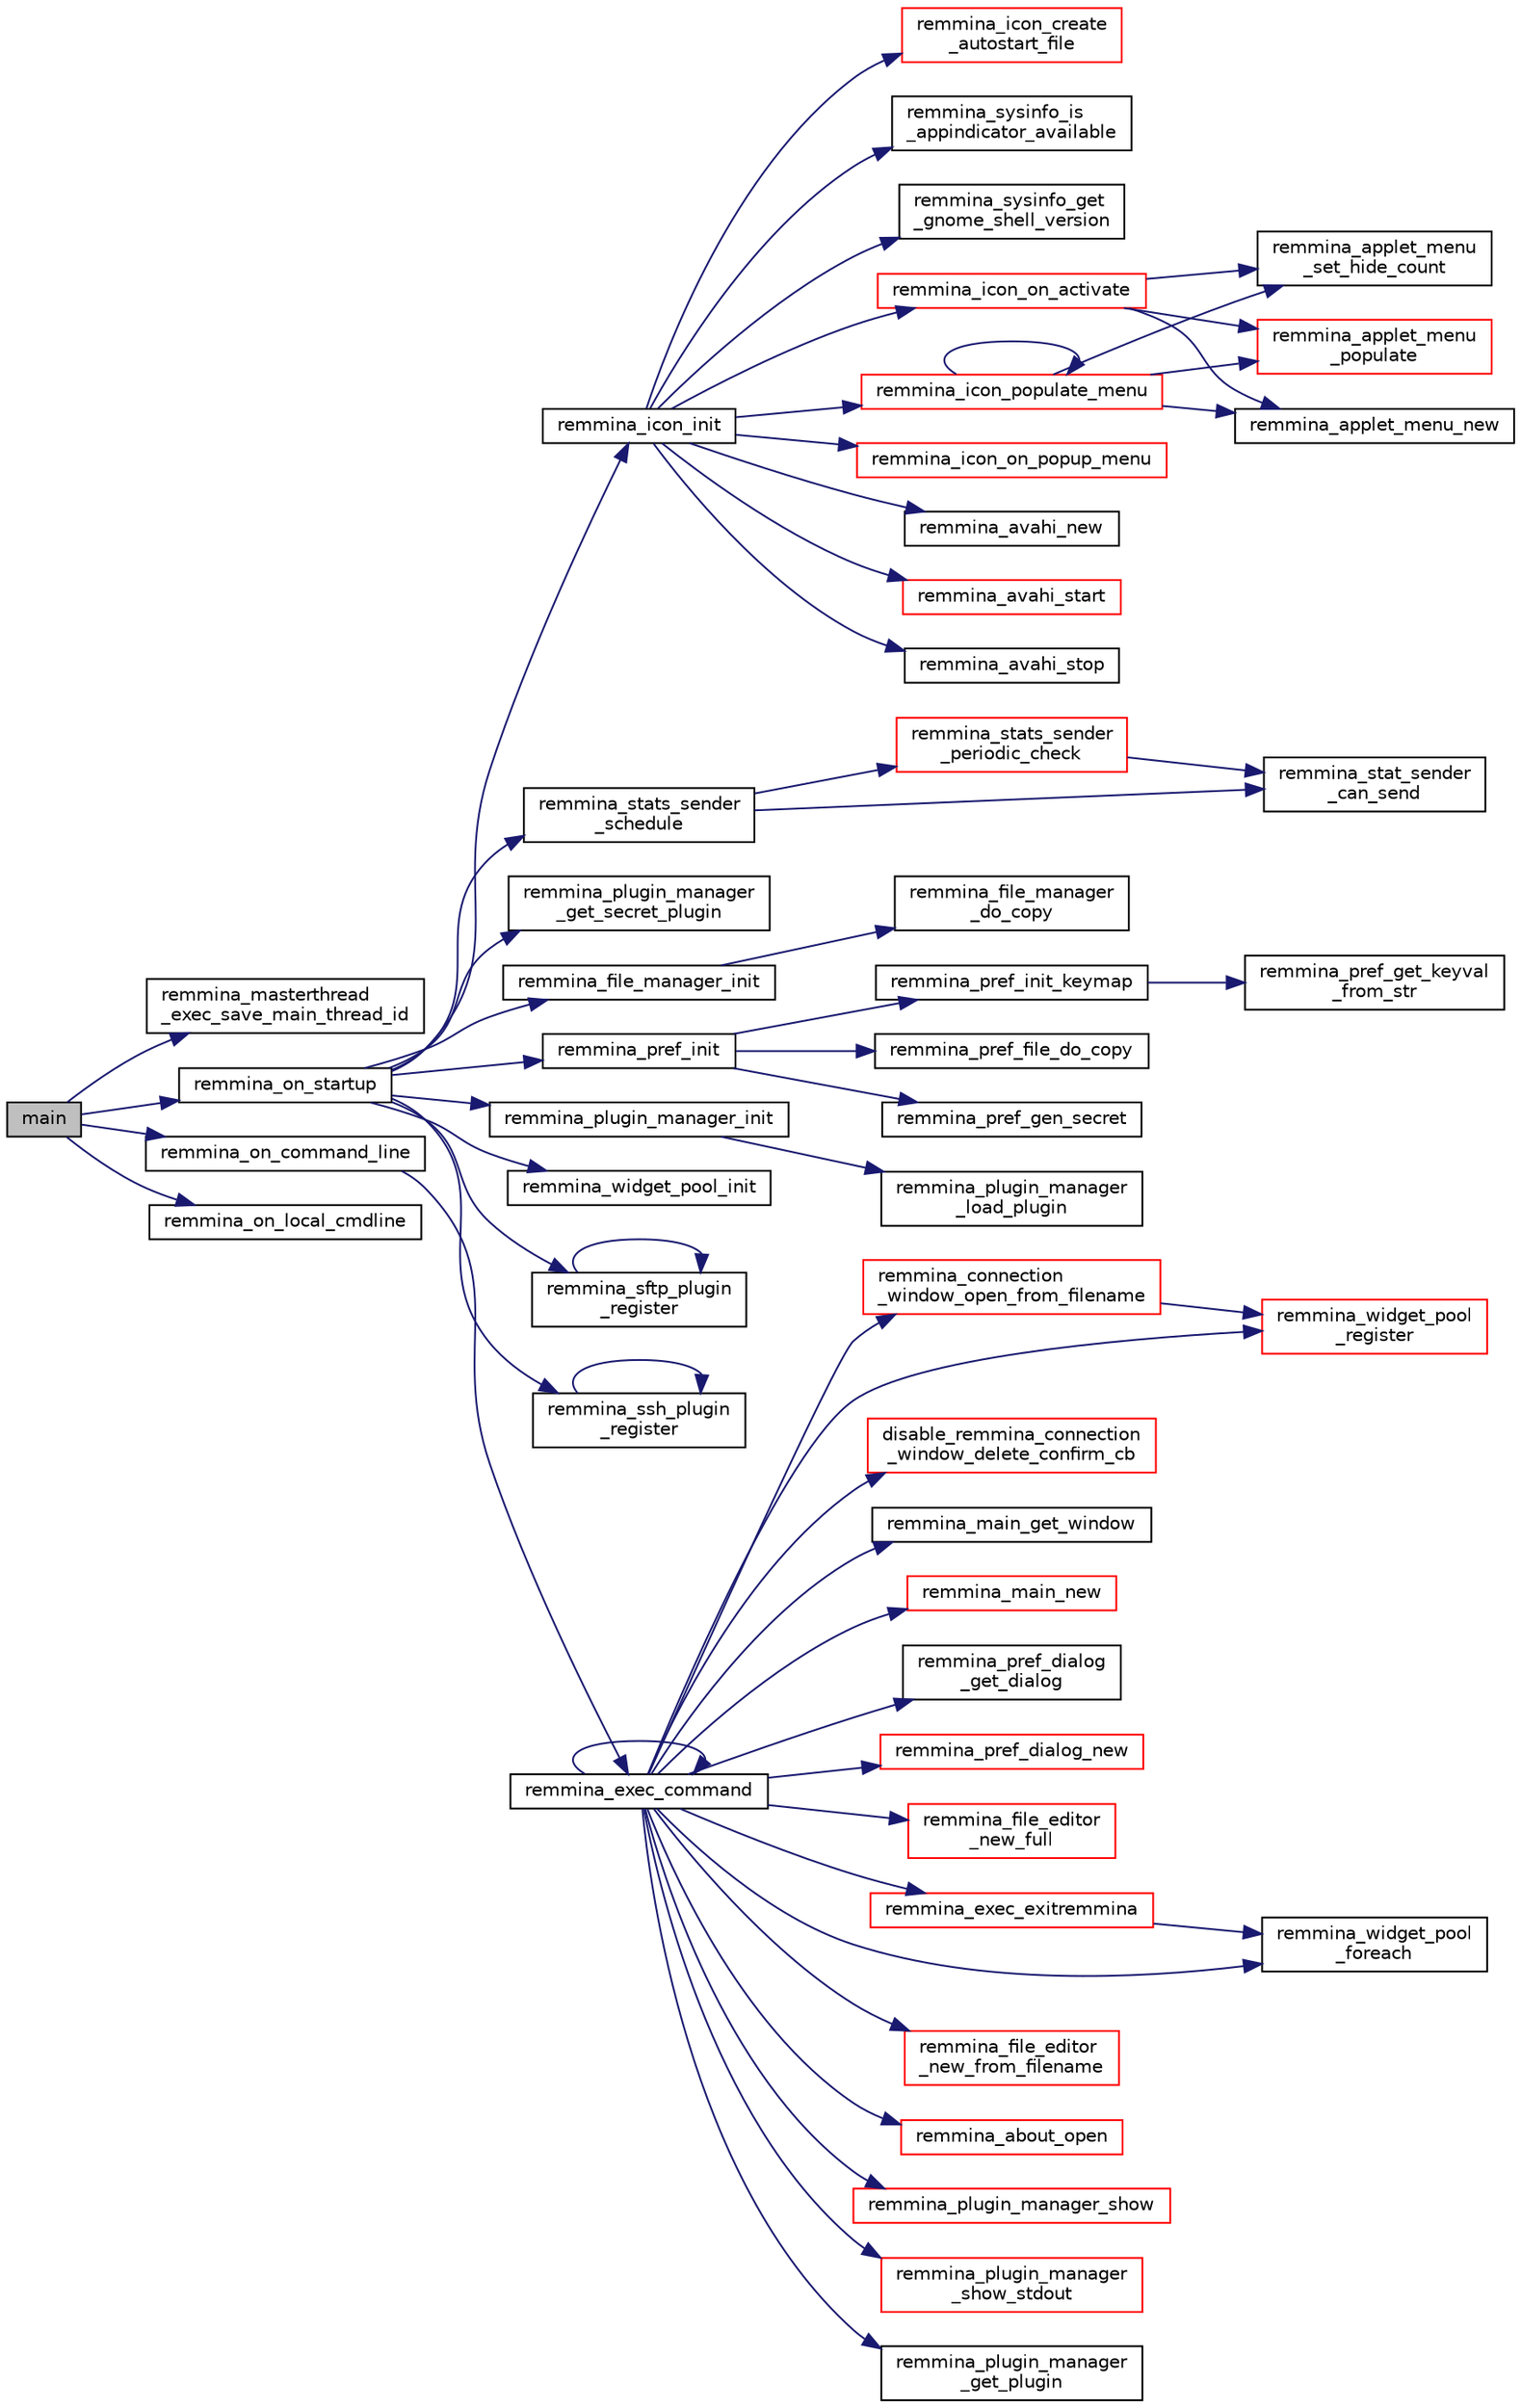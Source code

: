 digraph "main"
{
  edge [fontname="Helvetica",fontsize="10",labelfontname="Helvetica",labelfontsize="10"];
  node [fontname="Helvetica",fontsize="10",shape=record];
  rankdir="LR";
  Node2 [label="main",height=0.2,width=0.4,color="black", fillcolor="grey75", style="filled", fontcolor="black"];
  Node2 -> Node3 [color="midnightblue",fontsize="10",style="solid",fontname="Helvetica"];
  Node3 [label="remmina_masterthread\l_exec_save_main_thread_id",height=0.2,width=0.4,color="black", fillcolor="white", style="filled",URL="$remmina__masterthread__exec_8c.html#a4a595ce198f8adda31fe11348b0f734e"];
  Node2 -> Node4 [color="midnightblue",fontsize="10",style="solid",fontname="Helvetica"];
  Node4 [label="remmina_on_startup",height=0.2,width=0.4,color="black", fillcolor="white", style="filled",URL="$remmina_8c.html#a26d2c20be18ff44f239b756f1d5be01a"];
  Node4 -> Node5 [color="midnightblue",fontsize="10",style="solid",fontname="Helvetica"];
  Node5 [label="remmina_file_manager_init",height=0.2,width=0.4,color="black", fillcolor="white", style="filled",URL="$remmina__file__manager_8c.html#afa2b1889dced4289b0f7d7edffc82e72"];
  Node5 -> Node6 [color="midnightblue",fontsize="10",style="solid",fontname="Helvetica"];
  Node6 [label="remmina_file_manager\l_do_copy",height=0.2,width=0.4,color="black", fillcolor="white", style="filled",URL="$remmina__file__manager_8c.html#a4d6280ce5d9e70ceb43dd24639d843d3"];
  Node4 -> Node7 [color="midnightblue",fontsize="10",style="solid",fontname="Helvetica"];
  Node7 [label="remmina_pref_init",height=0.2,width=0.4,color="black", fillcolor="white", style="filled",URL="$remmina__pref_8c.html#a400f7319fd3996a13399ef72bcf0a2fd"];
  Node7 -> Node8 [color="midnightblue",fontsize="10",style="solid",fontname="Helvetica"];
  Node8 [label="remmina_pref_file_do_copy",height=0.2,width=0.4,color="black", fillcolor="white", style="filled",URL="$remmina__pref_8c.html#a7829d615a6c5b8a6f6c759043fb2ac81"];
  Node7 -> Node9 [color="midnightblue",fontsize="10",style="solid",fontname="Helvetica"];
  Node9 [label="remmina_pref_gen_secret",height=0.2,width=0.4,color="black", fillcolor="white", style="filled",URL="$remmina__pref_8c.html#afc609e167e078f1991320f79e9f9157c"];
  Node7 -> Node10 [color="midnightblue",fontsize="10",style="solid",fontname="Helvetica"];
  Node10 [label="remmina_pref_init_keymap",height=0.2,width=0.4,color="black", fillcolor="white", style="filled",URL="$remmina__pref_8c.html#aed7f3859d4306419932df15131987355"];
  Node10 -> Node11 [color="midnightblue",fontsize="10",style="solid",fontname="Helvetica"];
  Node11 [label="remmina_pref_get_keyval\l_from_str",height=0.2,width=0.4,color="black", fillcolor="white", style="filled",URL="$remmina__pref_8c.html#a0296a8f5b359547a0aa4cbffb914edd3"];
  Node4 -> Node12 [color="midnightblue",fontsize="10",style="solid",fontname="Helvetica"];
  Node12 [label="remmina_plugin_manager_init",height=0.2,width=0.4,color="black", fillcolor="white", style="filled",URL="$remmina__plugin__manager_8c.html#a92c2264598a43702594535cebbf4d8cd"];
  Node12 -> Node13 [color="midnightblue",fontsize="10",style="solid",fontname="Helvetica"];
  Node13 [label="remmina_plugin_manager\l_load_plugin",height=0.2,width=0.4,color="black", fillcolor="white", style="filled",URL="$remmina__plugin__manager_8c.html#adfd705f51933350af0f8760d23e85c6e"];
  Node4 -> Node14 [color="midnightblue",fontsize="10",style="solid",fontname="Helvetica"];
  Node14 [label="remmina_widget_pool_init",height=0.2,width=0.4,color="black", fillcolor="white", style="filled",URL="$remmina__widget__pool_8c.html#aadc178f8f991ba939827d235aae8ad09"];
  Node4 -> Node15 [color="midnightblue",fontsize="10",style="solid",fontname="Helvetica"];
  Node15 [label="remmina_sftp_plugin\l_register",height=0.2,width=0.4,color="black", fillcolor="white", style="filled",URL="$remmina__sftp__plugin_8c.html#a14a447ab8a10b109967d92c8d2db0ff9"];
  Node15 -> Node15 [color="midnightblue",fontsize="10",style="solid",fontname="Helvetica"];
  Node4 -> Node16 [color="midnightblue",fontsize="10",style="solid",fontname="Helvetica"];
  Node16 [label="remmina_ssh_plugin\l_register",height=0.2,width=0.4,color="black", fillcolor="white", style="filled",URL="$remmina__ssh__plugin_8c.html#a6f594d157e09639e09b1f32a420da96c"];
  Node16 -> Node16 [color="midnightblue",fontsize="10",style="solid",fontname="Helvetica"];
  Node4 -> Node17 [color="midnightblue",fontsize="10",style="solid",fontname="Helvetica"];
  Node17 [label="remmina_icon_init",height=0.2,width=0.4,color="black", fillcolor="white", style="filled",URL="$remmina__icon_8c.html#afbd7758d1d43c61a014b7ef00f11fa58"];
  Node17 -> Node18 [color="midnightblue",fontsize="10",style="solid",fontname="Helvetica"];
  Node18 [label="remmina_sysinfo_is\l_appindicator_available",height=0.2,width=0.4,color="black", fillcolor="white", style="filled",URL="$remmina__sysinfo_8c.html#ae6ecf91edb905f3b2b39e33e05325590"];
  Node17 -> Node19 [color="midnightblue",fontsize="10",style="solid",fontname="Helvetica"];
  Node19 [label="remmina_sysinfo_get\l_gnome_shell_version",height=0.2,width=0.4,color="black", fillcolor="white", style="filled",URL="$remmina__sysinfo_8c.html#a79fd36823613c320001f0cdd2a97490f",tooltip="Query DBUS to get gnome shell version. "];
  Node17 -> Node20 [color="midnightblue",fontsize="10",style="solid",fontname="Helvetica"];
  Node20 [label="remmina_icon_populate_menu",height=0.2,width=0.4,color="red", fillcolor="white", style="filled",URL="$remmina__icon_8c.html#af80ed314f91d653237249d839c7fc3b2"];
  Node20 -> Node21 [color="midnightblue",fontsize="10",style="solid",fontname="Helvetica"];
  Node21 [label="remmina_applet_menu_new",height=0.2,width=0.4,color="black", fillcolor="white", style="filled",URL="$remmina__applet__menu_8c.html#adc65e597bc73ddbda587caa929efe872"];
  Node20 -> Node22 [color="midnightblue",fontsize="10",style="solid",fontname="Helvetica"];
  Node22 [label="remmina_applet_menu\l_set_hide_count",height=0.2,width=0.4,color="black", fillcolor="white", style="filled",URL="$remmina__applet__menu_8c.html#af2baabd1750dd1a95a0b36e601d99cfe"];
  Node20 -> Node23 [color="midnightblue",fontsize="10",style="solid",fontname="Helvetica"];
  Node23 [label="remmina_applet_menu\l_populate",height=0.2,width=0.4,color="red", fillcolor="white", style="filled",URL="$remmina__applet__menu_8c.html#a8029065504aef0e850d79f3823d18f66"];
  Node20 -> Node20 [color="midnightblue",fontsize="10",style="solid",fontname="Helvetica"];
  Node17 -> Node374 [color="midnightblue",fontsize="10",style="solid",fontname="Helvetica"];
  Node374 [label="remmina_icon_on_popup_menu",height=0.2,width=0.4,color="red", fillcolor="white", style="filled",URL="$remmina__icon_8c.html#a95b917790eeb38e48137018796bdda93"];
  Node17 -> Node375 [color="midnightblue",fontsize="10",style="solid",fontname="Helvetica"];
  Node375 [label="remmina_icon_on_activate",height=0.2,width=0.4,color="red", fillcolor="white", style="filled",URL="$remmina__icon_8c.html#af175fef31eb95974094088235b3a2b1d"];
  Node375 -> Node21 [color="midnightblue",fontsize="10",style="solid",fontname="Helvetica"];
  Node375 -> Node22 [color="midnightblue",fontsize="10",style="solid",fontname="Helvetica"];
  Node375 -> Node23 [color="midnightblue",fontsize="10",style="solid",fontname="Helvetica"];
  Node17 -> Node344 [color="midnightblue",fontsize="10",style="solid",fontname="Helvetica"];
  Node344 [label="remmina_avahi_new",height=0.2,width=0.4,color="black", fillcolor="white", style="filled",URL="$remmina__avahi_8c.html#a43319a5eff255c9b41dc8848cea6185f"];
  Node17 -> Node345 [color="midnightblue",fontsize="10",style="solid",fontname="Helvetica"];
  Node345 [label="remmina_avahi_start",height=0.2,width=0.4,color="red", fillcolor="white", style="filled",URL="$remmina__avahi_8c.html#a1ec851b22607dd1171ecdd5cca735b71"];
  Node17 -> Node343 [color="midnightblue",fontsize="10",style="solid",fontname="Helvetica"];
  Node343 [label="remmina_avahi_stop",height=0.2,width=0.4,color="black", fillcolor="white", style="filled",URL="$remmina__avahi_8c.html#a74b9962d6ef442e9c0a84293e2eaed30"];
  Node17 -> Node377 [color="midnightblue",fontsize="10",style="solid",fontname="Helvetica"];
  Node377 [label="remmina_icon_create\l_autostart_file",height=0.2,width=0.4,color="red", fillcolor="white", style="filled",URL="$remmina__icon_8c.html#a5a3b4f281c19f24645a895d3caab3ea0"];
  Node4 -> Node379 [color="midnightblue",fontsize="10",style="solid",fontname="Helvetica"];
  Node379 [label="remmina_stats_sender\l_schedule",height=0.2,width=0.4,color="black", fillcolor="white", style="filled",URL="$remmina__stats__sender_8c.html#a03db556341f727fb2fe482cae80351a9"];
  Node379 -> Node380 [color="midnightblue",fontsize="10",style="solid",fontname="Helvetica"];
  Node380 [label="remmina_stat_sender\l_can_send",height=0.2,width=0.4,color="black", fillcolor="white", style="filled",URL="$remmina__stats__sender_8c.html#a5aa2104ccded08aa02dd2886f87af516"];
  Node379 -> Node381 [color="midnightblue",fontsize="10",style="solid",fontname="Helvetica"];
  Node381 [label="remmina_stats_sender\l_periodic_check",height=0.2,width=0.4,color="red", fillcolor="white", style="filled",URL="$remmina__stats__sender_8c.html#a9893f8bc18fa81d40fabcf60e7353bb2"];
  Node381 -> Node380 [color="midnightblue",fontsize="10",style="solid",fontname="Helvetica"];
  Node4 -> Node54 [color="midnightblue",fontsize="10",style="solid",fontname="Helvetica"];
  Node54 [label="remmina_plugin_manager\l_get_secret_plugin",height=0.2,width=0.4,color="black", fillcolor="white", style="filled",URL="$remmina__plugin__manager_8c.html#ad380a98f6624aa8c830015c8b428b7b4"];
  Node2 -> Node408 [color="midnightblue",fontsize="10",style="solid",fontname="Helvetica"];
  Node408 [label="remmina_on_command_line",height=0.2,width=0.4,color="black", fillcolor="white", style="filled",URL="$remmina_8c.html#aeb286fc5bd52ab5382ab8cb495dc2914"];
  Node408 -> Node33 [color="midnightblue",fontsize="10",style="solid",fontname="Helvetica"];
  Node33 [label="remmina_exec_command",height=0.2,width=0.4,color="black", fillcolor="white", style="filled",URL="$remmina__exec_8c.html#a424cabdcff647797061e7482049d62a7"];
  Node33 -> Node34 [color="midnightblue",fontsize="10",style="solid",fontname="Helvetica"];
  Node34 [label="remmina_main_get_window",height=0.2,width=0.4,color="black", fillcolor="white", style="filled",URL="$remmina__main_8c.html#a7740488de65c0e642895cc9dfba07b6e"];
  Node33 -> Node35 [color="midnightblue",fontsize="10",style="solid",fontname="Helvetica"];
  Node35 [label="remmina_main_new",height=0.2,width=0.4,color="red", fillcolor="white", style="filled",URL="$remmina__main_8c.html#af14b1942a754d7b2f5c10266208ebe01"];
  Node33 -> Node114 [color="midnightblue",fontsize="10",style="solid",fontname="Helvetica"];
  Node114 [label="remmina_pref_dialog\l_get_dialog",height=0.2,width=0.4,color="black", fillcolor="white", style="filled",URL="$remmina__pref__dialog_8c.html#af87f153e3fc696f76da732d8e431be5a"];
  Node33 -> Node115 [color="midnightblue",fontsize="10",style="solid",fontname="Helvetica"];
  Node115 [label="remmina_pref_dialog_new",height=0.2,width=0.4,color="red", fillcolor="white", style="filled",URL="$remmina__pref__dialog_8c.html#a16091735af5c6ee31fb794a5fb860342"];
  Node33 -> Node121 [color="midnightblue",fontsize="10",style="solid",fontname="Helvetica"];
  Node121 [label="remmina_file_editor\l_new_full",height=0.2,width=0.4,color="red", fillcolor="white", style="filled",URL="$remmina__file__editor_8c.html#ab563344276cbcdf0fcea05b0b64c7aeb"];
  Node33 -> Node171 [color="midnightblue",fontsize="10",style="solid",fontname="Helvetica"];
  Node171 [label="remmina_connection\l_window_open_from_filename",height=0.2,width=0.4,color="red", fillcolor="white", style="filled",URL="$remmina__connection__window_8c.html#ab0ed27ef360efc7d92906cbabf9da5db"];
  Node171 -> Node112 [color="midnightblue",fontsize="10",style="solid",fontname="Helvetica"];
  Node112 [label="remmina_widget_pool\l_register",height=0.2,width=0.4,color="red", fillcolor="white", style="filled",URL="$remmina__widget__pool_8c.html#ae3c9c9853eb5bedbfeadbfac1d495b95"];
  Node33 -> Node362 [color="midnightblue",fontsize="10",style="solid",fontname="Helvetica"];
  Node362 [label="remmina_file_editor\l_new_from_filename",height=0.2,width=0.4,color="red", fillcolor="white", style="filled",URL="$remmina__file__editor_8c.html#aa9345cfe3fb32d326b652e96ee55eaea"];
  Node33 -> Node363 [color="midnightblue",fontsize="10",style="solid",fontname="Helvetica"];
  Node363 [label="remmina_about_open",height=0.2,width=0.4,color="red", fillcolor="white", style="filled",URL="$remmina__about_8c.html#a3ad768979e0945a162018c6d596c90f4"];
  Node33 -> Node33 [color="midnightblue",fontsize="10",style="solid",fontname="Helvetica"];
  Node33 -> Node364 [color="midnightblue",fontsize="10",style="solid",fontname="Helvetica"];
  Node364 [label="remmina_plugin_manager_show",height=0.2,width=0.4,color="red", fillcolor="white", style="filled",URL="$remmina__plugin__manager_8c.html#aedec4e9cf18d99a559aa51065c2bc276"];
  Node33 -> Node366 [color="midnightblue",fontsize="10",style="solid",fontname="Helvetica"];
  Node366 [label="remmina_plugin_manager\l_show_stdout",height=0.2,width=0.4,color="red", fillcolor="white", style="filled",URL="$remmina__plugin__manager_8c.html#afe0881986b2a64bfb5460981dadcf28d"];
  Node33 -> Node43 [color="midnightblue",fontsize="10",style="solid",fontname="Helvetica"];
  Node43 [label="remmina_plugin_manager\l_get_plugin",height=0.2,width=0.4,color="black", fillcolor="white", style="filled",URL="$remmina__plugin__manager_8c.html#a3872c8656a8a3d5147bcc603471c1932"];
  Node33 -> Node112 [color="midnightblue",fontsize="10",style="solid",fontname="Helvetica"];
  Node33 -> Node297 [color="midnightblue",fontsize="10",style="solid",fontname="Helvetica"];
  Node297 [label="remmina_widget_pool\l_foreach",height=0.2,width=0.4,color="black", fillcolor="white", style="filled",URL="$remmina__widget__pool_8c.html#a53fad3994b2550300cfd4fd8bb2a2b5b"];
  Node33 -> Node350 [color="midnightblue",fontsize="10",style="solid",fontname="Helvetica"];
  Node350 [label="disable_remmina_connection\l_window_delete_confirm_cb",height=0.2,width=0.4,color="red", fillcolor="white", style="filled",URL="$remmina__exec_8c.html#a3a857f545238914d4e021d44c4b15b4f"];
  Node33 -> Node337 [color="midnightblue",fontsize="10",style="solid",fontname="Helvetica"];
  Node337 [label="remmina_exec_exitremmina",height=0.2,width=0.4,color="red", fillcolor="white", style="filled",URL="$remmina__exec_8c.html#a206abe0e916081b29c5faa52330e2271"];
  Node337 -> Node297 [color="midnightblue",fontsize="10",style="solid",fontname="Helvetica"];
  Node2 -> Node409 [color="midnightblue",fontsize="10",style="solid",fontname="Helvetica"];
  Node409 [label="remmina_on_local_cmdline",height=0.2,width=0.4,color="black", fillcolor="white", style="filled",URL="$remmina_8c.html#a0245322db1246f75473c4b8e7215ea48"];
}
